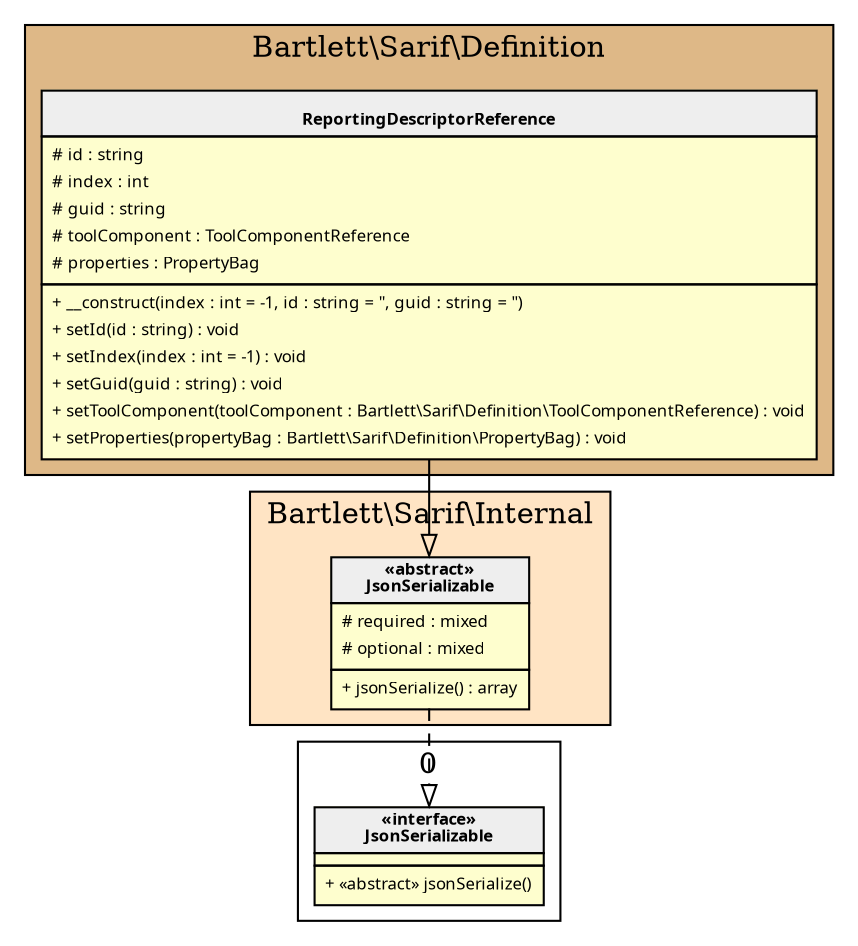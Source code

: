 digraph {
  graph [name="G" overlap="false" rankdir="TB" bgcolor="transparent"]
  node [fontname="Verdana" fontsize=8 shape="none" margin=0 fillcolor="#FEFECE" style="filled"]
  edge [fontname="Verdana" fontsize=8]
  subgraph cluster_0 {
    graph [bgcolor="BurlyWood"]
    label = "Bartlett\\Sarif\\Definition"
    "Bartlett\\Sarif\\Definition\\ReportingDescriptorReference" [shape="none" label=<
<table cellspacing="0" border="0" cellborder="1">
    <tr><td bgcolor="#eeeeee"><b><br/>ReportingDescriptorReference</b></td></tr>
    <tr><td><table border="0" cellspacing="0" cellpadding="2">
    <tr><td align="left"># id : string</td></tr>
    <tr><td align="left"># index : int</td></tr>
    <tr><td align="left"># guid : string</td></tr>
    <tr><td align="left"># toolComponent : ToolComponentReference</td></tr>
    <tr><td align="left"># properties : PropertyBag</td></tr>
</table></td></tr>
    <tr><td><table border="0" cellspacing="0" cellpadding="2">
    <tr><td align="left">+ __construct(index : int = -1, id : string = '', guid : string = '')</td></tr>
    <tr><td align="left">+ setId(id : string) : void</td></tr>
    <tr><td align="left">+ setIndex(index : int = -1) : void</td></tr>
    <tr><td align="left">+ setGuid(guid : string) : void</td></tr>
    <tr><td align="left">+ setToolComponent(toolComponent : Bartlett\\Sarif\\Definition\\ToolComponentReference) : void</td></tr>
    <tr><td align="left">+ setProperties(propertyBag : Bartlett\\Sarif\\Definition\\PropertyBag) : void</td></tr>
</table></td></tr>
</table>>]
  }
  subgraph cluster_1 {
    graph [bgcolor="Bisque"]
    label = "Bartlett\\Sarif\\Internal"
    "Bartlett\\Sarif\\Internal\\JsonSerializable" [shape="none" label=<
<table cellspacing="0" border="0" cellborder="1">
    <tr><td bgcolor="#eeeeee"><b>«abstract»<br/>JsonSerializable</b></td></tr>
    <tr><td><table border="0" cellspacing="0" cellpadding="2">
    <tr><td align="left"># required : mixed</td></tr>
    <tr><td align="left"># optional : mixed</td></tr>
</table></td></tr>
    <tr><td><table border="0" cellspacing="0" cellpadding="2">
    <tr><td align="left">+ jsonSerialize() : array</td></tr>
</table></td></tr>
</table>>]
  }
  subgraph cluster_2 {
    label = 0
    "JsonSerializable" [shape="none" label=<
<table cellspacing="0" border="0" cellborder="1">
    <tr><td bgcolor="#eeeeee"><b>«interface»<br/>JsonSerializable</b></td></tr>
    <tr><td></td></tr>
    <tr><td><table border="0" cellspacing="0" cellpadding="2">
    <tr><td align="left">+ «abstract» jsonSerialize()</td></tr>
</table></td></tr>
</table>>]
  }
  "Bartlett\\Sarif\\Internal\\JsonSerializable" -> "JsonSerializable" [arrowhead="empty" style="dashed"]
  "Bartlett\\Sarif\\Definition\\ReportingDescriptorReference" -> "Bartlett\\Sarif\\Internal\\JsonSerializable" [arrowhead="empty" style="filled"]
}
